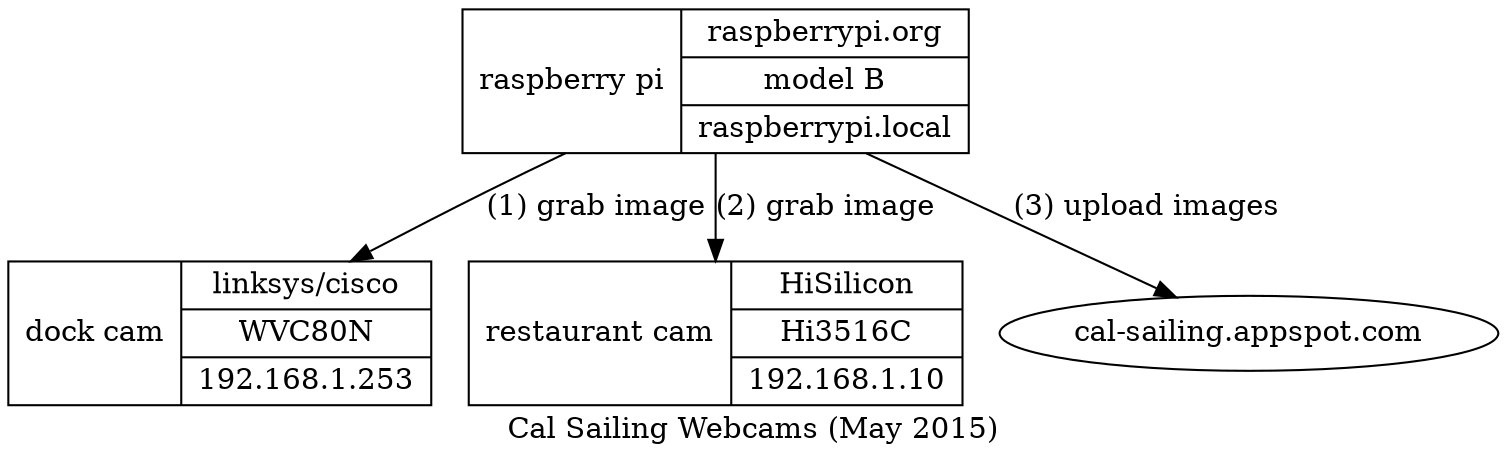digraph rendle {
	"dock" [
       label = "dock cam | { linksys/cisco | WVC80N | 192.168.1.253 }"
       shape = "record"
     ];
	"restaurant" [
	   label = "restaurant cam | { HiSilicon  | Hi3516C | 192.168.1.10 }"
	   shape = "record"
	];
    "raspberry" [
		label = "raspberry pi | { raspberrypi.org | model B | raspberrypi.local }"
		shape = "record"
	]
	"raspberry"->"dock"[label="(1) grab image"]
	"raspberry"->"restaurant"[label="(2) grab image"]
	"raspberry"->"cal-sailing.appspot.com"[label="(3) upload images"]
    label="Cal Sailing Webcams (May 2015)";
}
